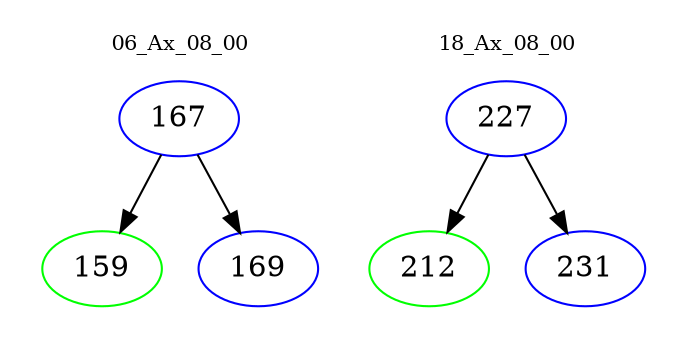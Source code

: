 digraph{
subgraph cluster_0 {
color = white
label = "06_Ax_08_00";
fontsize=10;
T0_167 [label="167", color="blue"]
T0_167 -> T0_159 [color="black"]
T0_159 [label="159", color="green"]
T0_167 -> T0_169 [color="black"]
T0_169 [label="169", color="blue"]
}
subgraph cluster_1 {
color = white
label = "18_Ax_08_00";
fontsize=10;
T1_227 [label="227", color="blue"]
T1_227 -> T1_212 [color="black"]
T1_212 [label="212", color="green"]
T1_227 -> T1_231 [color="black"]
T1_231 [label="231", color="blue"]
}
}
